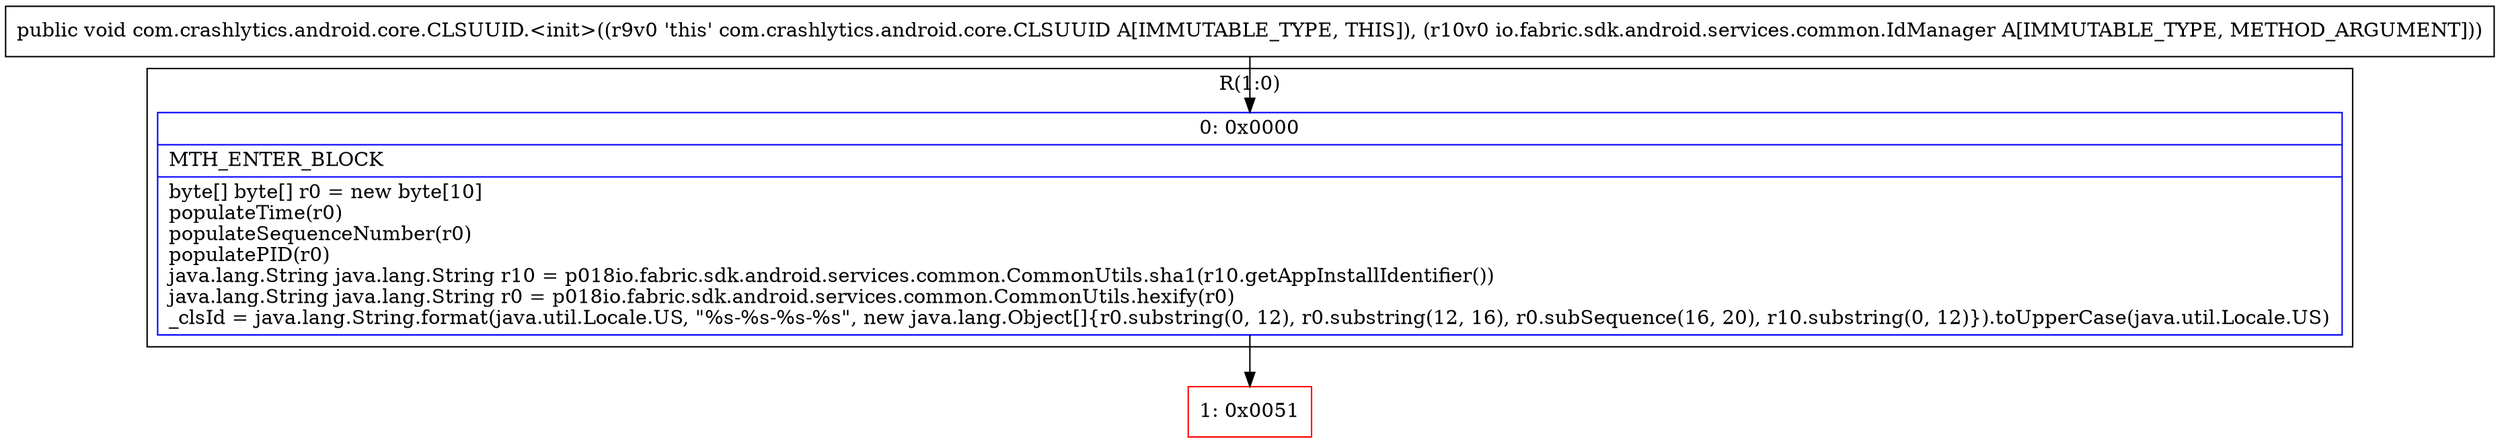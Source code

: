 digraph "CFG forcom.crashlytics.android.core.CLSUUID.\<init\>(Lio\/fabric\/sdk\/android\/services\/common\/IdManager;)V" {
subgraph cluster_Region_2069737999 {
label = "R(1:0)";
node [shape=record,color=blue];
Node_0 [shape=record,label="{0\:\ 0x0000|MTH_ENTER_BLOCK\l|byte[] byte[] r0 = new byte[10]\lpopulateTime(r0)\lpopulateSequenceNumber(r0)\lpopulatePID(r0)\ljava.lang.String java.lang.String r10 = p018io.fabric.sdk.android.services.common.CommonUtils.sha1(r10.getAppInstallIdentifier())\ljava.lang.String java.lang.String r0 = p018io.fabric.sdk.android.services.common.CommonUtils.hexify(r0)\l_clsId = java.lang.String.format(java.util.Locale.US, \"%s\-%s\-%s\-%s\", new java.lang.Object[]\{r0.substring(0, 12), r0.substring(12, 16), r0.subSequence(16, 20), r10.substring(0, 12)\}).toUpperCase(java.util.Locale.US)\l}"];
}
Node_1 [shape=record,color=red,label="{1\:\ 0x0051}"];
MethodNode[shape=record,label="{public void com.crashlytics.android.core.CLSUUID.\<init\>((r9v0 'this' com.crashlytics.android.core.CLSUUID A[IMMUTABLE_TYPE, THIS]), (r10v0 io.fabric.sdk.android.services.common.IdManager A[IMMUTABLE_TYPE, METHOD_ARGUMENT])) }"];
MethodNode -> Node_0;
Node_0 -> Node_1;
}

